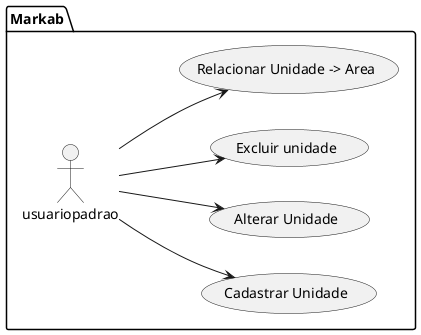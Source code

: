 @startuml

left to right direction

package Markab {
actor "usuariopadrao" as a
 

  usecase (Cadastrar Unidade) as UC1
  usecase (Alterar Unidade) as UC2
  usecase (Excluir unidade) as UC3
  usecase (Relacionar Unidade -> Area) as UC4

}

a --> UC1
a --> UC2
a --> UC3
a --> UC4 

 

@enduml